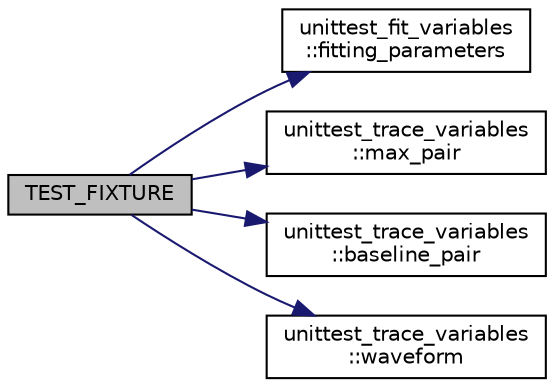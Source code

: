 digraph "TEST_FIXTURE"
{
  edge [fontname="Helvetica",fontsize="10",labelfontname="Helvetica",labelfontsize="10"];
  node [fontname="Helvetica",fontsize="10",shape=record];
  rankdir="LR";
  Node1 [label="TEST_FIXTURE",height=0.2,width=0.4,color="black", fillcolor="grey75", style="filled", fontcolor="black"];
  Node1 -> Node2 [color="midnightblue",fontsize="10",style="solid",fontname="Helvetica"];
  Node2 [label="unittest_fit_variables\l::fitting_parameters",height=0.2,width=0.4,color="black", fillcolor="white", style="filled",URL="$d1/de9/namespaceunittest__fit__variables.html#aa637ef0964866d8040d55836bcd8ef17"];
  Node1 -> Node3 [color="midnightblue",fontsize="10",style="solid",fontname="Helvetica"];
  Node3 [label="unittest_trace_variables\l::max_pair",height=0.2,width=0.4,color="black", fillcolor="white", style="filled",URL="$d4/d6f/namespaceunittest__trace__variables.html#a7109310e575b6b8d16d1c055e7c1d145"];
  Node1 -> Node4 [color="midnightblue",fontsize="10",style="solid",fontname="Helvetica"];
  Node4 [label="unittest_trace_variables\l::baseline_pair",height=0.2,width=0.4,color="black", fillcolor="white", style="filled",URL="$d4/d6f/namespaceunittest__trace__variables.html#a8d692ab01b1e139d146ddb1c0a3eb363"];
  Node1 -> Node5 [color="midnightblue",fontsize="10",style="solid",fontname="Helvetica"];
  Node5 [label="unittest_trace_variables\l::waveform",height=0.2,width=0.4,color="black", fillcolor="white", style="filled",URL="$d4/d6f/namespaceunittest__trace__variables.html#a99753d4e879161d19a1fa0ff357e14ad"];
}
